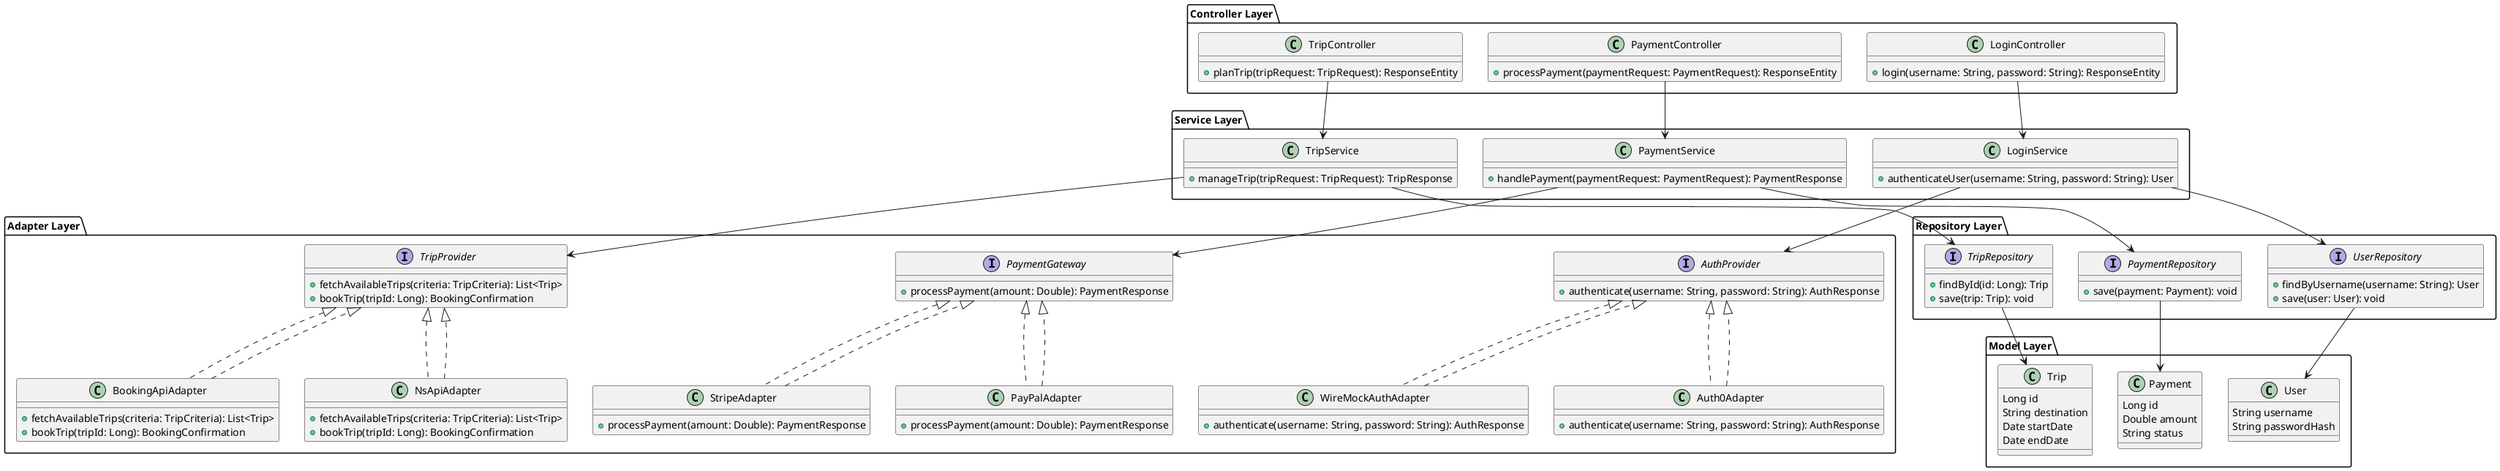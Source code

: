 @startuml

package "Controller Layer" {
    class LoginController {
        + login(username: String, password: String): ResponseEntity
    }
    class PaymentController {
        + processPayment(paymentRequest: PaymentRequest): ResponseEntity
    }
    class TripController {
        + planTrip(tripRequest: TripRequest): ResponseEntity
    }
}

package "Service Layer" {
    class LoginService {
        + authenticateUser(username: String, password: String): User
    }
    class PaymentService {
        + handlePayment(paymentRequest: PaymentRequest): PaymentResponse
    }
    class TripService {
        + manageTrip(tripRequest: TripRequest): TripResponse
    }
}

package "Repository Layer" {
    interface UserRepository {
        + findByUsername(username: String): User
        + save(user: User): void
    }
    interface TripRepository {
        + findById(id: Long): Trip
        + save(trip: Trip): void
    }
    interface PaymentRepository {
        + save(payment: Payment): void
    }
}

package "Model Layer" {
    class User {
        String username
        String passwordHash
    }
    class Trip {
        Long id
        String destination
        Date startDate
        Date endDate
    }
    class Payment {
        Long id
        Double amount
        String status
    }
}

package "Adapter Layer" {
    interface PaymentGateway {
        + processPayment(amount: Double): PaymentResponse
    }
    class StripeAdapter implements PaymentGateway {
        + processPayment(amount: Double): PaymentResponse
    }
    class PayPalAdapter implements PaymentGateway {
        + processPayment(amount: Double): PaymentResponse
    }

    interface TripProvider {
        + fetchAvailableTrips(criteria: TripCriteria): List<Trip>
        + bookTrip(tripId: Long): BookingConfirmation
    }
    class BookingApiAdapter implements TripProvider {
        + fetchAvailableTrips(criteria: TripCriteria): List<Trip>
        + bookTrip(tripId: Long): BookingConfirmation
    }
    class NsApiAdapter implements TripProvider {
        + fetchAvailableTrips(criteria: TripCriteria): List<Trip>
        + bookTrip(tripId: Long): BookingConfirmation
    }

    interface AuthProvider {
        + authenticate(username: String, password: String): AuthResponse
    }
    class WireMockAuthAdapter implements AuthProvider {
        + authenticate(username: String, password: String): AuthResponse
    }
    class Auth0Adapter implements AuthProvider {
        + authenticate(username: String, password: String): AuthResponse
    }
}

PaymentService --> PaymentGateway
StripeAdapter ..|> PaymentGateway
PayPalAdapter ..|> PaymentGateway

TripService --> TripProvider
BookingApiAdapter ..|> TripProvider
NsApiAdapter ..|> TripProvider

LoginService --> AuthProvider
WireMockAuthAdapter ..|> AuthProvider
Auth0Adapter ..|> AuthProvider

LoginController --> LoginService
PaymentController --> PaymentService
TripController --> TripService

LoginService --> UserRepository
TripService --> TripRepository
PaymentService --> PaymentRepository

UserRepository --> User
TripRepository --> Trip
PaymentRepository --> Payment

@enduml